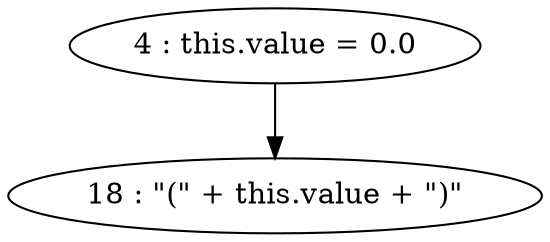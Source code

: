 digraph G {
"4 : this.value = 0.0"
"4 : this.value = 0.0" -> "18 : \"(\" + this.value + \")\""
"18 : \"(\" + this.value + \")\""
}